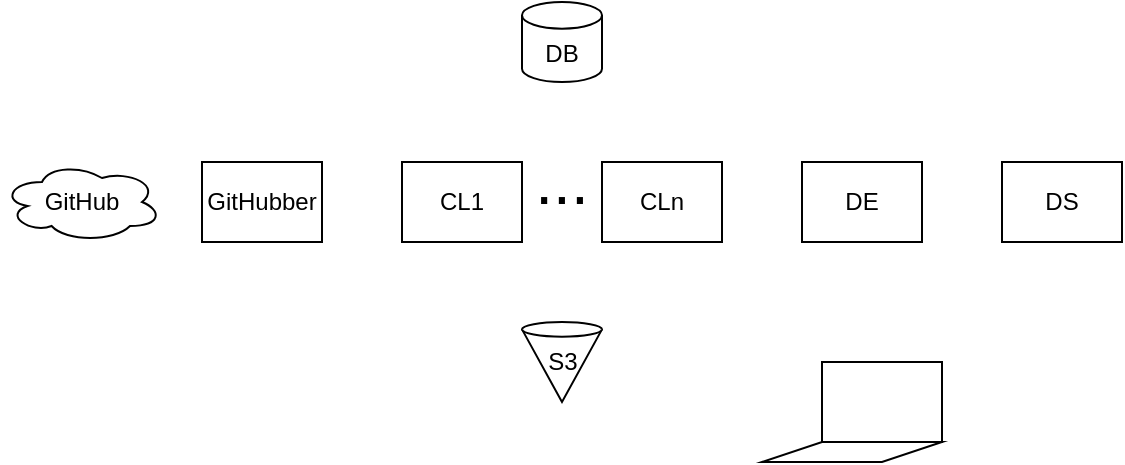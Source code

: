 <mxfile version="18.1.3" type="device"><diagram id="bqaQTnQU-SM0X6Pgy2it" name="Page-1"><mxGraphModel dx="728" dy="488" grid="1" gridSize="10" guides="1" tooltips="1" connect="1" arrows="1" fold="1" page="1" pageScale="1" pageWidth="850" pageHeight="1100" math="0" shadow="0"><root><mxCell id="0"/><mxCell id="1" parent="0"/><mxCell id="Z44q5R2NBQDdUgKws-Dj-3" value="S3" style="verticalLabelPosition=middle;verticalAlign=middle;html=1;shape=mxgraph.basic.cone;direction=west;labelPosition=center;align=center;" vertex="1" parent="1"><mxGeometry x="300" y="400" width="40" height="40" as="geometry"/></mxCell><mxCell id="Z44q5R2NBQDdUgKws-Dj-4" value="DB" style="shape=cylinder3;whiteSpace=wrap;html=1;boundedLbl=1;backgroundOutline=1;size=6.667;" vertex="1" parent="1"><mxGeometry x="300" y="240" width="40" height="40" as="geometry"/></mxCell><mxCell id="Z44q5R2NBQDdUgKws-Dj-5" value="GitHub" style="ellipse;shape=cloud;whiteSpace=wrap;html=1;" vertex="1" parent="1"><mxGeometry x="40" y="320" width="80" height="40" as="geometry"/></mxCell><mxCell id="Z44q5R2NBQDdUgKws-Dj-6" value="CL1" style="rounded=0;whiteSpace=wrap;html=1;" vertex="1" parent="1"><mxGeometry x="240" y="320" width="60" height="40" as="geometry"/></mxCell><mxCell id="Z44q5R2NBQDdUgKws-Dj-7" value="CLn" style="rounded=0;whiteSpace=wrap;html=1;" vertex="1" parent="1"><mxGeometry x="340" y="320" width="60" height="40" as="geometry"/></mxCell><mxCell id="Z44q5R2NBQDdUgKws-Dj-8" value="..." style="text;html=1;strokeColor=none;fillColor=none;align=center;verticalAlign=middle;whiteSpace=wrap;rounded=0;fontSize=32;" vertex="1" parent="1"><mxGeometry x="300" y="320" width="40" height="20" as="geometry"/></mxCell><mxCell id="Z44q5R2NBQDdUgKws-Dj-9" value="GitHubber" style="rounded=0;whiteSpace=wrap;html=1;" vertex="1" parent="1"><mxGeometry x="140" y="320" width="60" height="40" as="geometry"/></mxCell><mxCell id="Z44q5R2NBQDdUgKws-Dj-10" value="DE" style="rounded=0;whiteSpace=wrap;html=1;" vertex="1" parent="1"><mxGeometry x="440" y="320" width="60" height="40" as="geometry"/></mxCell><mxCell id="Z44q5R2NBQDdUgKws-Dj-11" value="DS" style="rounded=0;whiteSpace=wrap;html=1;" vertex="1" parent="1"><mxGeometry x="540" y="320" width="60" height="40" as="geometry"/></mxCell><mxCell id="Z44q5R2NBQDdUgKws-Dj-15" value="" style="group" vertex="1" connectable="0" parent="1"><mxGeometry x="420" y="420" width="90" height="50" as="geometry"/></mxCell><mxCell id="Z44q5R2NBQDdUgKws-Dj-13" value="" style="shape=parallelogram;perimeter=parallelogramPerimeter;whiteSpace=wrap;html=1;fixedSize=1;fontSize=32;size=30;" vertex="1" parent="Z44q5R2NBQDdUgKws-Dj-15"><mxGeometry y="40" width="90" height="10" as="geometry"/></mxCell><mxCell id="Z44q5R2NBQDdUgKws-Dj-14" value="" style="rounded=0;whiteSpace=wrap;html=1;" vertex="1" parent="Z44q5R2NBQDdUgKws-Dj-15"><mxGeometry x="30" width="60" height="40" as="geometry"/></mxCell></root></mxGraphModel></diagram></mxfile>